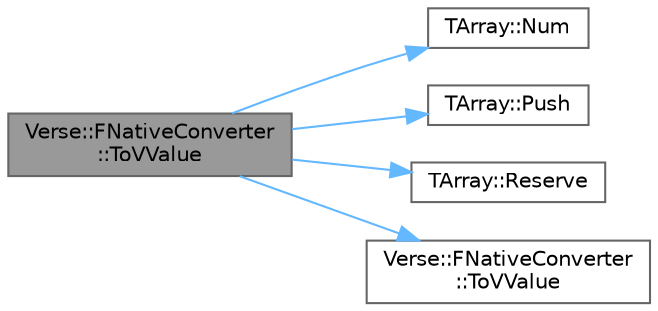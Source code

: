 digraph "Verse::FNativeConverter::ToVValue"
{
 // INTERACTIVE_SVG=YES
 // LATEX_PDF_SIZE
  bgcolor="transparent";
  edge [fontname=Helvetica,fontsize=10,labelfontname=Helvetica,labelfontsize=10];
  node [fontname=Helvetica,fontsize=10,shape=box,height=0.2,width=0.4];
  rankdir="LR";
  Node1 [id="Node000001",label="Verse::FNativeConverter\l::ToVValue",height=0.2,width=0.4,color="gray40", fillcolor="grey60", style="filled", fontcolor="black",tooltip=" "];
  Node1 -> Node2 [id="edge1_Node000001_Node000002",color="steelblue1",style="solid",tooltip=" "];
  Node2 [id="Node000002",label="TArray::Num",height=0.2,width=0.4,color="grey40", fillcolor="white", style="filled",URL="$d4/d52/classTArray.html#adcbf9ca48677a9c0c3830cd862dd40d8",tooltip="Returns number of elements in array."];
  Node1 -> Node3 [id="edge2_Node000001_Node000003",color="steelblue1",style="solid",tooltip=" "];
  Node3 [id="Node000003",label="TArray::Push",height=0.2,width=0.4,color="grey40", fillcolor="white", style="filled",URL="$d4/d52/classTArray.html#abb160fb208588fe5f3519a1c60ce7074",tooltip="Pushes element into the array."];
  Node1 -> Node4 [id="edge3_Node000001_Node000004",color="steelblue1",style="solid",tooltip=" "];
  Node4 [id="Node000004",label="TArray::Reserve",height=0.2,width=0.4,color="grey40", fillcolor="white", style="filled",URL="$d4/d52/classTArray.html#a9225b97632948348a65bb19ff212bc08",tooltip="Reserves memory such that the array can contain at least Number elements."];
  Node1 -> Node5 [id="edge4_Node000001_Node000005",color="steelblue1",style="solid",tooltip=" "];
  Node5 [id="Node000005",label="Verse::FNativeConverter\l::ToVValue",height=0.2,width=0.4,color="grey40", fillcolor="white", style="filled",URL="$d4/d7e/structVerse_1_1FNativeConverter.html#abd6ea057755a7f3139c150a9e1f05cca",tooltip=" "];
}
